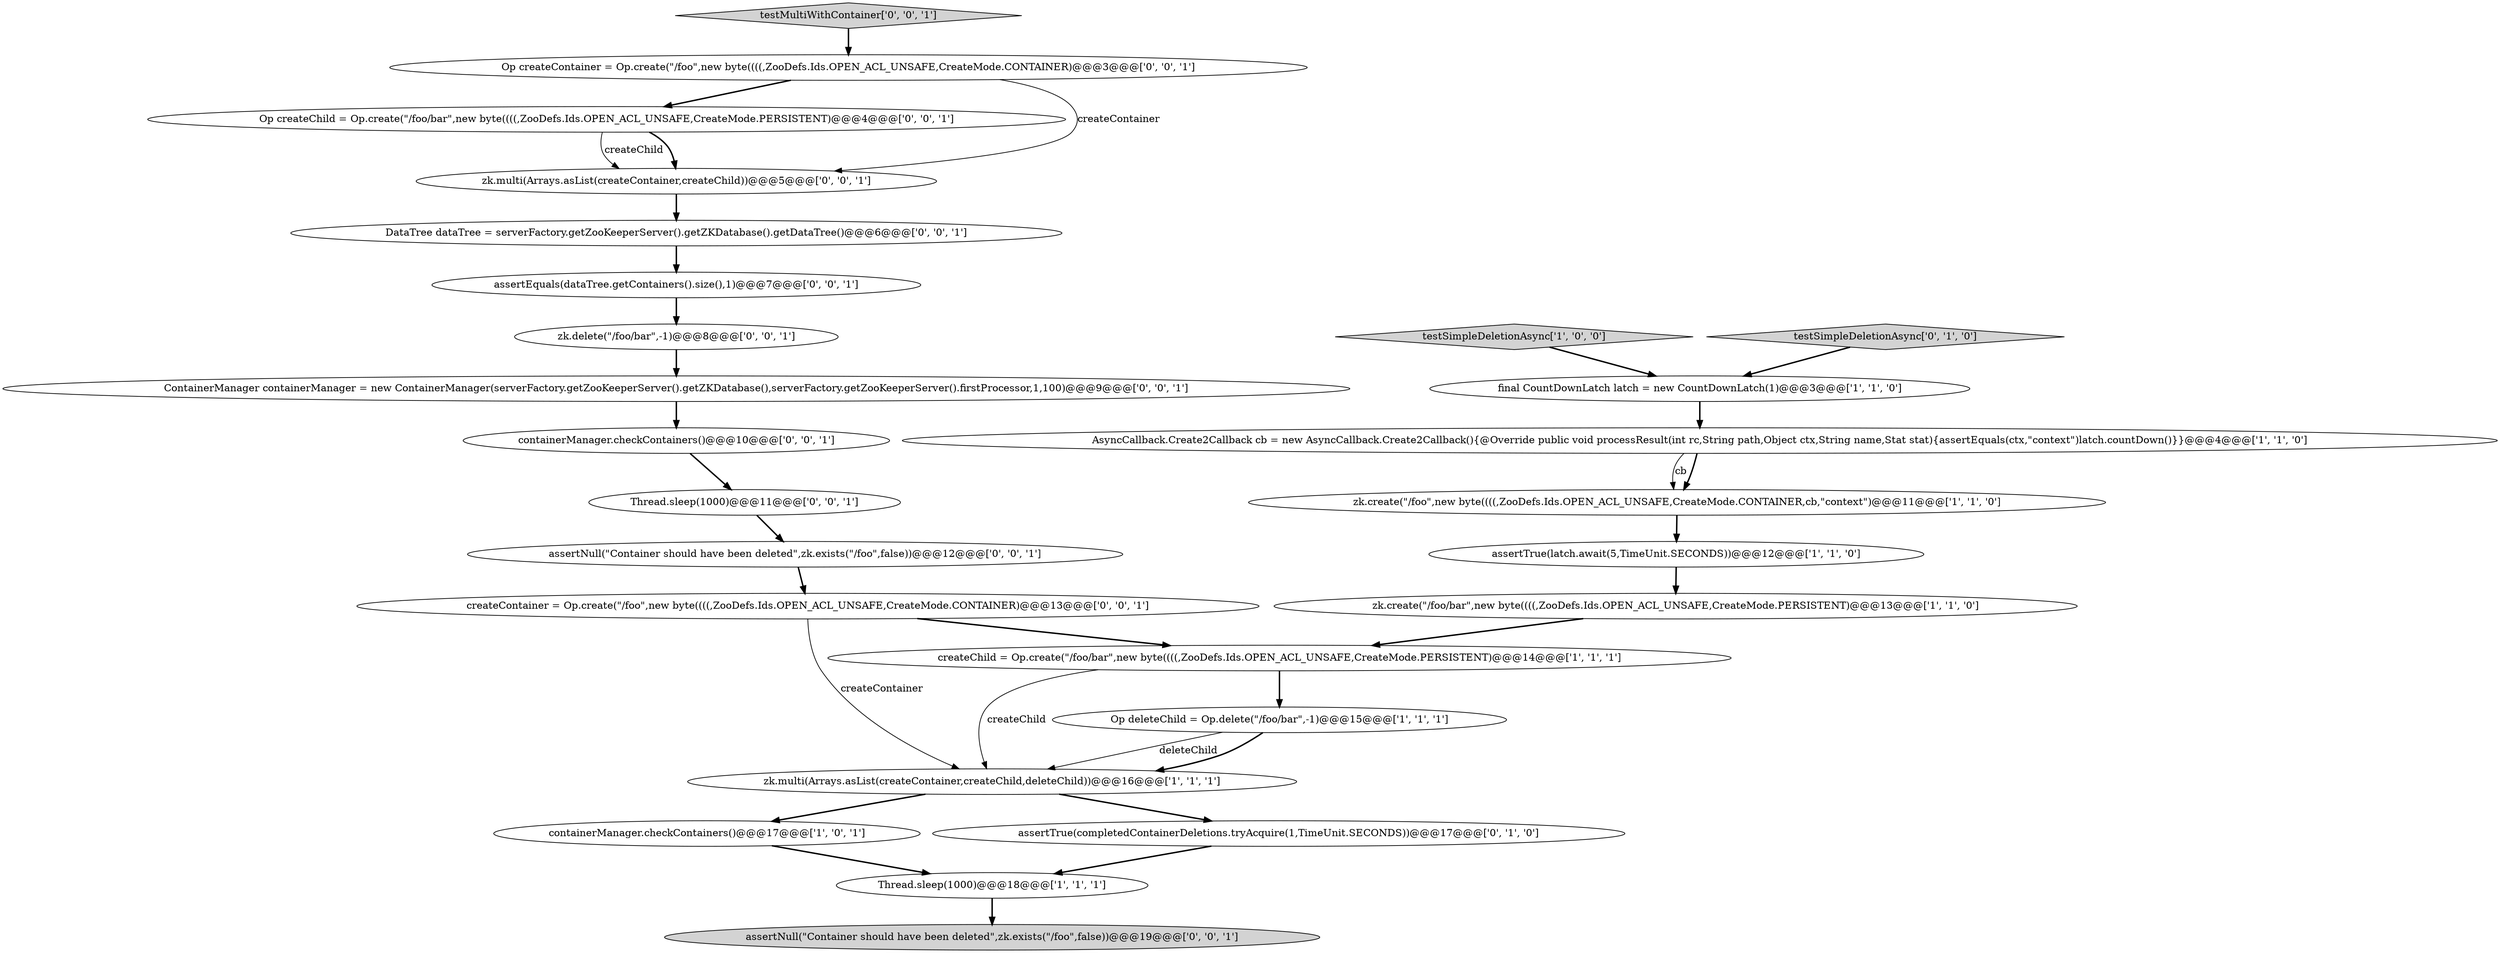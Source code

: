 digraph {
23 [style = filled, label = "testMultiWithContainer['0', '0', '1']", fillcolor = lightgray, shape = diamond image = "AAA0AAABBB3BBB"];
10 [style = filled, label = "containerManager.checkContainers()@@@17@@@['1', '0', '1']", fillcolor = white, shape = ellipse image = "AAA0AAABBB1BBB"];
19 [style = filled, label = "DataTree dataTree = serverFactory.getZooKeeperServer().getZKDatabase().getDataTree()@@@6@@@['0', '0', '1']", fillcolor = white, shape = ellipse image = "AAA0AAABBB3BBB"];
25 [style = filled, label = "containerManager.checkContainers()@@@10@@@['0', '0', '1']", fillcolor = white, shape = ellipse image = "AAA0AAABBB3BBB"];
20 [style = filled, label = "zk.delete(\"/foo/bar\",-1)@@@8@@@['0', '0', '1']", fillcolor = white, shape = ellipse image = "AAA0AAABBB3BBB"];
2 [style = filled, label = "createChild = Op.create(\"/foo/bar\",new byte((((,ZooDefs.Ids.OPEN_ACL_UNSAFE,CreateMode.PERSISTENT)@@@14@@@['1', '1', '1']", fillcolor = white, shape = ellipse image = "AAA0AAABBB1BBB"];
17 [style = filled, label = "ContainerManager containerManager = new ContainerManager(serverFactory.getZooKeeperServer().getZKDatabase(),serverFactory.getZooKeeperServer().firstProcessor,1,100)@@@9@@@['0', '0', '1']", fillcolor = white, shape = ellipse image = "AAA0AAABBB3BBB"];
7 [style = filled, label = "AsyncCallback.Create2Callback cb = new AsyncCallback.Create2Callback(){@Override public void processResult(int rc,String path,Object ctx,String name,Stat stat){assertEquals(ctx,\"context\")latch.countDown()}}@@@4@@@['1', '1', '0']", fillcolor = white, shape = ellipse image = "AAA0AAABBB1BBB"];
0 [style = filled, label = "testSimpleDeletionAsync['1', '0', '0']", fillcolor = lightgray, shape = diamond image = "AAA0AAABBB1BBB"];
24 [style = filled, label = "assertNull(\"Container should have been deleted\",zk.exists(\"/foo\",false))@@@19@@@['0', '0', '1']", fillcolor = lightgray, shape = ellipse image = "AAA0AAABBB3BBB"];
3 [style = filled, label = "zk.create(\"/foo/bar\",new byte((((,ZooDefs.Ids.OPEN_ACL_UNSAFE,CreateMode.PERSISTENT)@@@13@@@['1', '1', '0']", fillcolor = white, shape = ellipse image = "AAA0AAABBB1BBB"];
16 [style = filled, label = "Op createChild = Op.create(\"/foo/bar\",new byte((((,ZooDefs.Ids.OPEN_ACL_UNSAFE,CreateMode.PERSISTENT)@@@4@@@['0', '0', '1']", fillcolor = white, shape = ellipse image = "AAA0AAABBB3BBB"];
21 [style = filled, label = "createContainer = Op.create(\"/foo\",new byte((((,ZooDefs.Ids.OPEN_ACL_UNSAFE,CreateMode.CONTAINER)@@@13@@@['0', '0', '1']", fillcolor = white, shape = ellipse image = "AAA0AAABBB3BBB"];
8 [style = filled, label = "zk.create(\"/foo\",new byte((((,ZooDefs.Ids.OPEN_ACL_UNSAFE,CreateMode.CONTAINER,cb,\"context\")@@@11@@@['1', '1', '0']", fillcolor = white, shape = ellipse image = "AAA0AAABBB1BBB"];
9 [style = filled, label = "assertTrue(latch.await(5,TimeUnit.SECONDS))@@@12@@@['1', '1', '0']", fillcolor = white, shape = ellipse image = "AAA0AAABBB1BBB"];
6 [style = filled, label = "Thread.sleep(1000)@@@18@@@['1', '1', '1']", fillcolor = white, shape = ellipse image = "AAA0AAABBB1BBB"];
13 [style = filled, label = "Op createContainer = Op.create(\"/foo\",new byte((((,ZooDefs.Ids.OPEN_ACL_UNSAFE,CreateMode.CONTAINER)@@@3@@@['0', '0', '1']", fillcolor = white, shape = ellipse image = "AAA0AAABBB3BBB"];
14 [style = filled, label = "Thread.sleep(1000)@@@11@@@['0', '0', '1']", fillcolor = white, shape = ellipse image = "AAA0AAABBB3BBB"];
15 [style = filled, label = "zk.multi(Arrays.asList(createContainer,createChild))@@@5@@@['0', '0', '1']", fillcolor = white, shape = ellipse image = "AAA0AAABBB3BBB"];
12 [style = filled, label = "testSimpleDeletionAsync['0', '1', '0']", fillcolor = lightgray, shape = diamond image = "AAA0AAABBB2BBB"];
1 [style = filled, label = "final CountDownLatch latch = new CountDownLatch(1)@@@3@@@['1', '1', '0']", fillcolor = white, shape = ellipse image = "AAA0AAABBB1BBB"];
11 [style = filled, label = "assertTrue(completedContainerDeletions.tryAcquire(1,TimeUnit.SECONDS))@@@17@@@['0', '1', '0']", fillcolor = white, shape = ellipse image = "AAA0AAABBB2BBB"];
18 [style = filled, label = "assertNull(\"Container should have been deleted\",zk.exists(\"/foo\",false))@@@12@@@['0', '0', '1']", fillcolor = white, shape = ellipse image = "AAA0AAABBB3BBB"];
4 [style = filled, label = "Op deleteChild = Op.delete(\"/foo/bar\",-1)@@@15@@@['1', '1', '1']", fillcolor = white, shape = ellipse image = "AAA0AAABBB1BBB"];
5 [style = filled, label = "zk.multi(Arrays.asList(createContainer,createChild,deleteChild))@@@16@@@['1', '1', '1']", fillcolor = white, shape = ellipse image = "AAA0AAABBB1BBB"];
22 [style = filled, label = "assertEquals(dataTree.getContainers().size(),1)@@@7@@@['0', '0', '1']", fillcolor = white, shape = ellipse image = "AAA0AAABBB3BBB"];
13->15 [style = solid, label="createContainer"];
7->8 [style = bold, label=""];
8->9 [style = bold, label=""];
2->4 [style = bold, label=""];
10->6 [style = bold, label=""];
14->18 [style = bold, label=""];
21->5 [style = solid, label="createContainer"];
3->2 [style = bold, label=""];
4->5 [style = solid, label="deleteChild"];
4->5 [style = bold, label=""];
9->3 [style = bold, label=""];
25->14 [style = bold, label=""];
12->1 [style = bold, label=""];
16->15 [style = bold, label=""];
15->19 [style = bold, label=""];
19->22 [style = bold, label=""];
6->24 [style = bold, label=""];
22->20 [style = bold, label=""];
11->6 [style = bold, label=""];
5->10 [style = bold, label=""];
16->15 [style = solid, label="createChild"];
0->1 [style = bold, label=""];
21->2 [style = bold, label=""];
23->13 [style = bold, label=""];
5->11 [style = bold, label=""];
13->16 [style = bold, label=""];
18->21 [style = bold, label=""];
20->17 [style = bold, label=""];
7->8 [style = solid, label="cb"];
1->7 [style = bold, label=""];
2->5 [style = solid, label="createChild"];
17->25 [style = bold, label=""];
}
